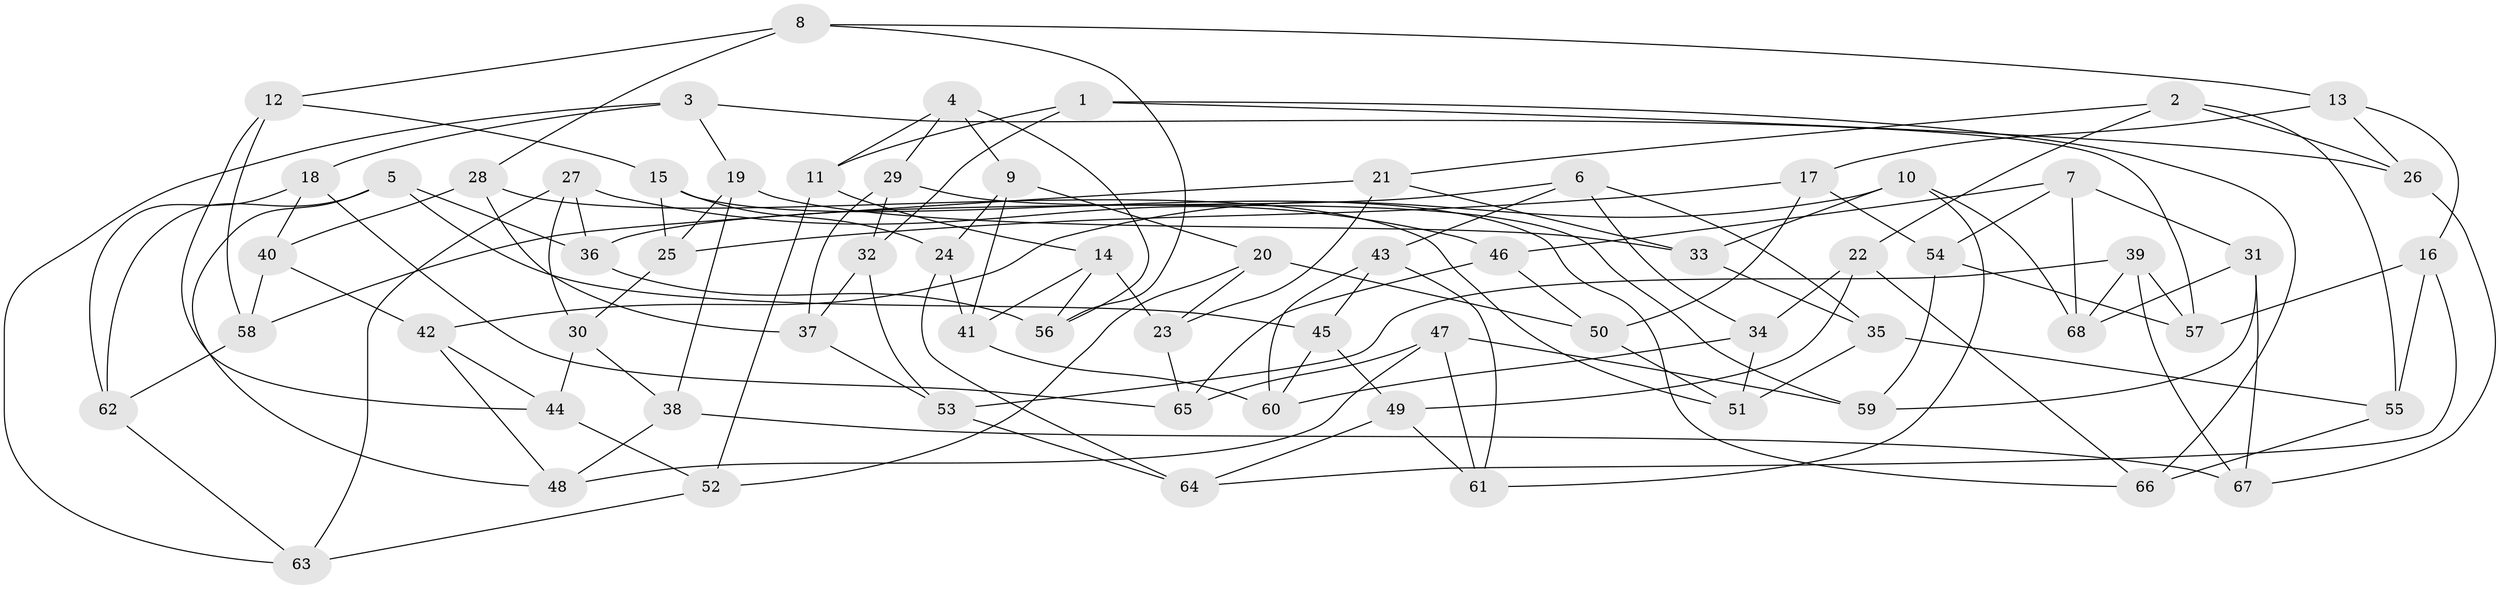 // coarse degree distribution, {4: 0.225, 5: 0.225, 6: 0.475, 3: 0.075}
// Generated by graph-tools (version 1.1) at 2025/52/02/27/25 19:52:28]
// undirected, 68 vertices, 136 edges
graph export_dot {
graph [start="1"]
  node [color=gray90,style=filled];
  1;
  2;
  3;
  4;
  5;
  6;
  7;
  8;
  9;
  10;
  11;
  12;
  13;
  14;
  15;
  16;
  17;
  18;
  19;
  20;
  21;
  22;
  23;
  24;
  25;
  26;
  27;
  28;
  29;
  30;
  31;
  32;
  33;
  34;
  35;
  36;
  37;
  38;
  39;
  40;
  41;
  42;
  43;
  44;
  45;
  46;
  47;
  48;
  49;
  50;
  51;
  52;
  53;
  54;
  55;
  56;
  57;
  58;
  59;
  60;
  61;
  62;
  63;
  64;
  65;
  66;
  67;
  68;
  1 -- 32;
  1 -- 66;
  1 -- 26;
  1 -- 11;
  2 -- 21;
  2 -- 22;
  2 -- 26;
  2 -- 55;
  3 -- 63;
  3 -- 19;
  3 -- 57;
  3 -- 18;
  4 -- 29;
  4 -- 56;
  4 -- 9;
  4 -- 11;
  5 -- 48;
  5 -- 36;
  5 -- 45;
  5 -- 62;
  6 -- 35;
  6 -- 34;
  6 -- 36;
  6 -- 43;
  7 -- 54;
  7 -- 46;
  7 -- 31;
  7 -- 68;
  8 -- 28;
  8 -- 12;
  8 -- 13;
  8 -- 56;
  9 -- 24;
  9 -- 41;
  9 -- 20;
  10 -- 42;
  10 -- 61;
  10 -- 68;
  10 -- 33;
  11 -- 14;
  11 -- 52;
  12 -- 58;
  12 -- 15;
  12 -- 44;
  13 -- 26;
  13 -- 16;
  13 -- 17;
  14 -- 41;
  14 -- 23;
  14 -- 56;
  15 -- 25;
  15 -- 24;
  15 -- 66;
  16 -- 64;
  16 -- 57;
  16 -- 55;
  17 -- 25;
  17 -- 54;
  17 -- 50;
  18 -- 62;
  18 -- 65;
  18 -- 40;
  19 -- 33;
  19 -- 38;
  19 -- 25;
  20 -- 23;
  20 -- 50;
  20 -- 52;
  21 -- 33;
  21 -- 23;
  21 -- 58;
  22 -- 66;
  22 -- 49;
  22 -- 34;
  23 -- 65;
  24 -- 64;
  24 -- 41;
  25 -- 30;
  26 -- 67;
  27 -- 63;
  27 -- 46;
  27 -- 36;
  27 -- 30;
  28 -- 37;
  28 -- 51;
  28 -- 40;
  29 -- 59;
  29 -- 37;
  29 -- 32;
  30 -- 38;
  30 -- 44;
  31 -- 67;
  31 -- 59;
  31 -- 68;
  32 -- 37;
  32 -- 53;
  33 -- 35;
  34 -- 51;
  34 -- 60;
  35 -- 51;
  35 -- 55;
  36 -- 56;
  37 -- 53;
  38 -- 67;
  38 -- 48;
  39 -- 68;
  39 -- 53;
  39 -- 67;
  39 -- 57;
  40 -- 58;
  40 -- 42;
  41 -- 60;
  42 -- 48;
  42 -- 44;
  43 -- 60;
  43 -- 45;
  43 -- 61;
  44 -- 52;
  45 -- 60;
  45 -- 49;
  46 -- 65;
  46 -- 50;
  47 -- 61;
  47 -- 48;
  47 -- 59;
  47 -- 65;
  49 -- 61;
  49 -- 64;
  50 -- 51;
  52 -- 63;
  53 -- 64;
  54 -- 57;
  54 -- 59;
  55 -- 66;
  58 -- 62;
  62 -- 63;
}
